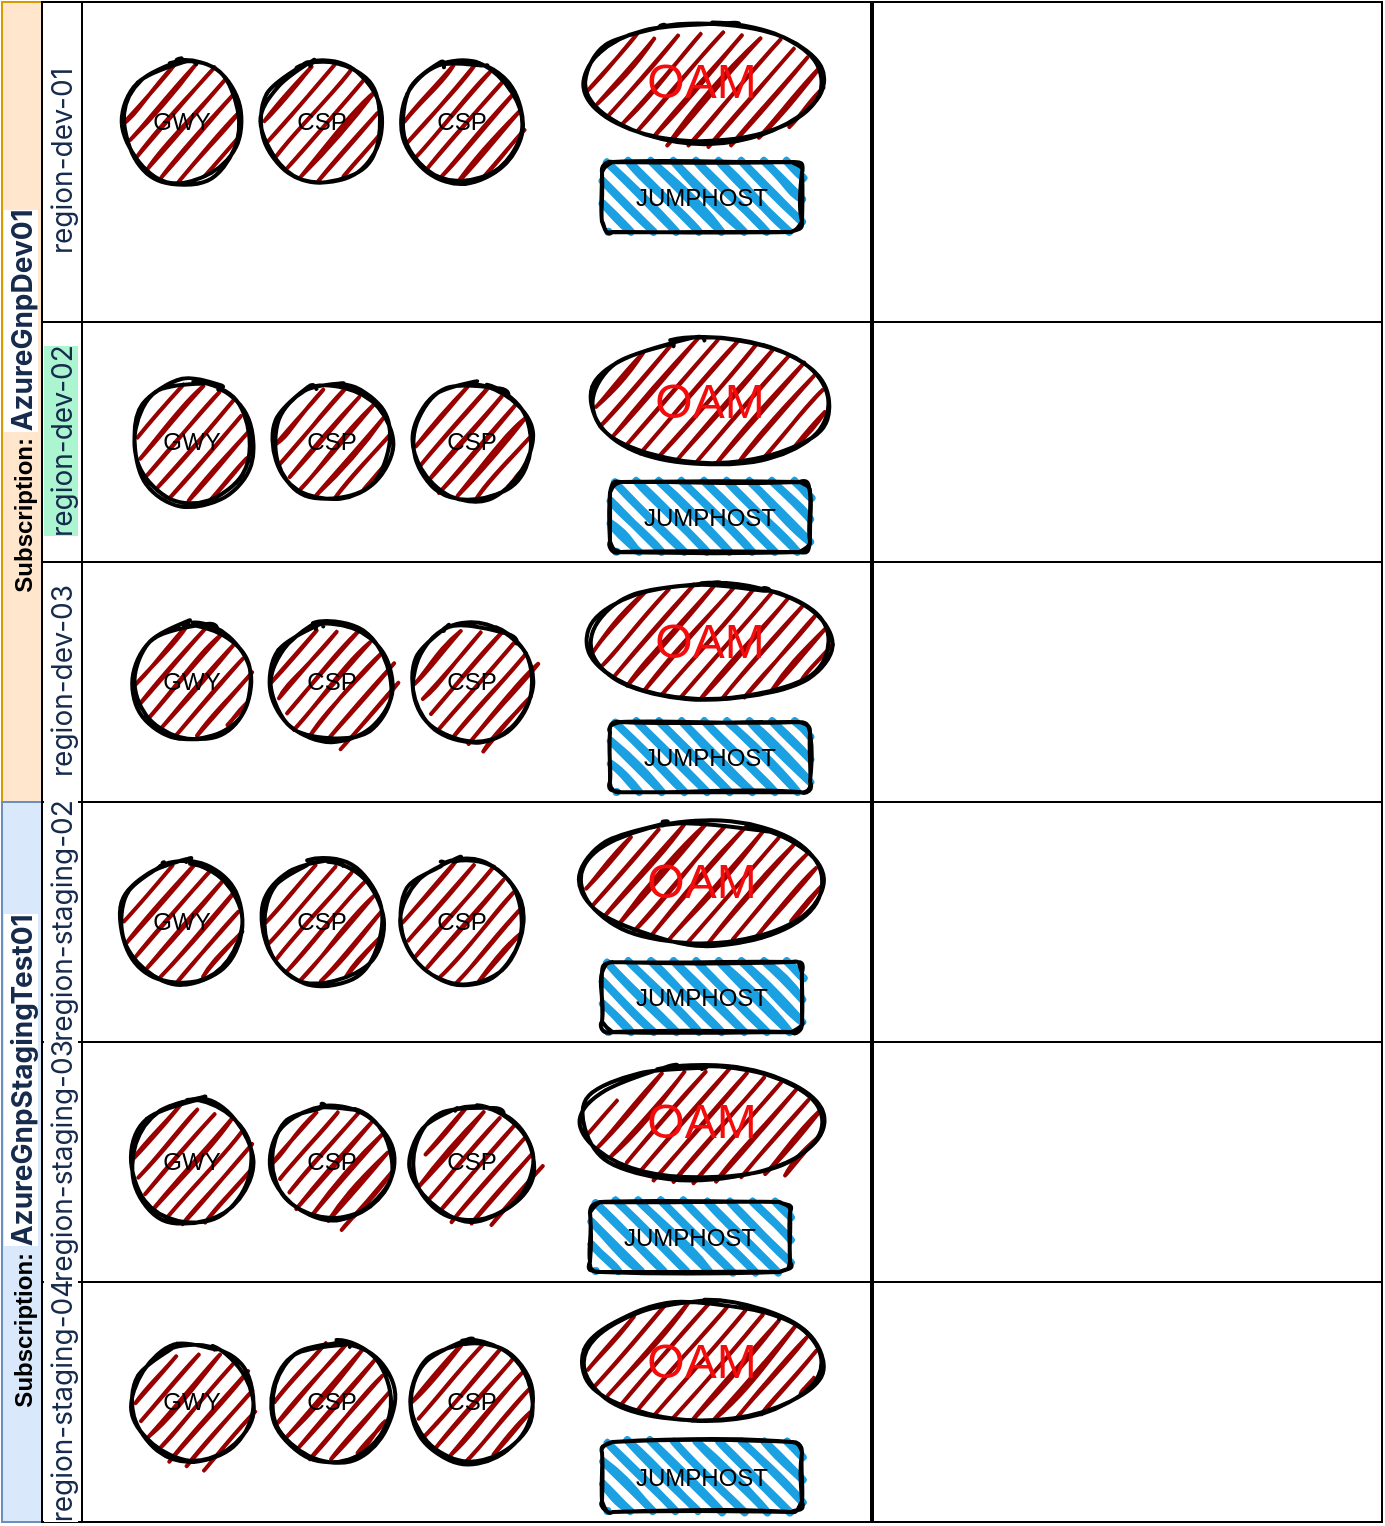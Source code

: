 <mxfile version="24.7.17">
  <diagram id="prtHgNgQTEPvFCAcTncT" name="Page-1">
    <mxGraphModel dx="1430" dy="763" grid="1" gridSize="10" guides="1" tooltips="1" connect="1" arrows="1" fold="1" page="1" pageScale="1" pageWidth="827" pageHeight="1169" math="0" shadow="0">
      <root>
        <mxCell id="0" />
        <mxCell id="1" parent="0" />
        <mxCell id="dNxyNK7c78bLwvsdeMH5-19" value="Subscription:&amp;nbsp;&lt;strong style=&quot;color: rgb(23, 43, 77); font-family: -apple-system, BlinkMacSystemFont, &amp;quot;Segoe UI&amp;quot;, Roboto, Oxygen, Ubuntu, &amp;quot;Fira Sans&amp;quot;, &amp;quot;Droid Sans&amp;quot;, &amp;quot;Helvetica Neue&amp;quot;, sans-serif; font-size: 14px; text-wrap-mode: wrap; background-color: rgb(255, 255, 255);&quot;&gt;AzureGnpDev01&lt;/strong&gt;" style="swimlane;html=1;childLayout=stackLayout;resizeParent=1;resizeParentMax=0;horizontal=0;startSize=20;horizontalStack=0;fillColor=#ffe6cc;strokeColor=#d79b00;" parent="1" vertex="1">
          <mxGeometry x="120" y="120" width="690" height="400" as="geometry" />
        </mxCell>
        <mxCell id="dNxyNK7c78bLwvsdeMH5-20" value="&lt;span style=&quot;color: rgb(23, 43, 77); font-family: -apple-system, BlinkMacSystemFont, &amp;quot;Segoe UI&amp;quot;, Roboto, Oxygen, Ubuntu, &amp;quot;Fira Sans&amp;quot;, &amp;quot;Droid Sans&amp;quot;, &amp;quot;Helvetica Neue&amp;quot;, sans-serif; font-size: 14px; font-weight: 400; text-align: left; text-wrap-mode: wrap; background-color: rgb(255, 255, 255);&quot;&gt;region-dev-01&lt;/span&gt;" style="swimlane;html=1;startSize=20;horizontal=0;" parent="dNxyNK7c78bLwvsdeMH5-19" vertex="1">
          <mxGeometry x="20" width="670" height="160" as="geometry" />
        </mxCell>
        <mxCell id="paLNZTY16HyD8g1cgg1j-2" value="GWY" style="ellipse;whiteSpace=wrap;html=1;strokeWidth=2;fillWeight=2;hachureGap=8;fillColor=#990000;fillStyle=dots;sketch=1;" vertex="1" parent="dNxyNK7c78bLwvsdeMH5-20">
          <mxGeometry x="40" y="30" width="60" height="60" as="geometry" />
        </mxCell>
        <mxCell id="paLNZTY16HyD8g1cgg1j-1" value="&lt;font color=&quot;#f40b0b&quot; style=&quot;font-size: 24px;&quot;&gt;OAM&lt;/font&gt;" style="ellipse;whiteSpace=wrap;html=1;strokeWidth=2;fillWeight=2;hachureGap=8;fillColor=#990000;fillStyle=dots;sketch=1;" vertex="1" parent="dNxyNK7c78bLwvsdeMH5-20">
          <mxGeometry x="270" y="10" width="120" height="60" as="geometry" />
        </mxCell>
        <mxCell id="paLNZTY16HyD8g1cgg1j-3" value="CSP" style="ellipse;whiteSpace=wrap;html=1;strokeWidth=2;fillWeight=2;hachureGap=8;fillColor=#990000;fillStyle=dots;sketch=1;" vertex="1" parent="dNxyNK7c78bLwvsdeMH5-20">
          <mxGeometry x="110" y="30" width="60" height="60" as="geometry" />
        </mxCell>
        <mxCell id="paLNZTY16HyD8g1cgg1j-4" value="CSP" style="ellipse;whiteSpace=wrap;html=1;strokeWidth=2;fillWeight=2;hachureGap=8;fillColor=#990000;fillStyle=dots;sketch=1;" vertex="1" parent="dNxyNK7c78bLwvsdeMH5-20">
          <mxGeometry x="180" y="30" width="60" height="60" as="geometry" />
        </mxCell>
        <mxCell id="paLNZTY16HyD8g1cgg1j-29" value="JUMPHOST" style="rounded=1;whiteSpace=wrap;html=1;strokeWidth=2;fillWeight=4;hachureGap=8;hachureAngle=45;fillColor=#1ba1e2;sketch=1;" vertex="1" parent="dNxyNK7c78bLwvsdeMH5-20">
          <mxGeometry x="280" y="80" width="100" height="35" as="geometry" />
        </mxCell>
        <mxCell id="dNxyNK7c78bLwvsdeMH5-21" value="&lt;span style=&quot;color: rgb(23, 43, 77); font-family: -apple-system, BlinkMacSystemFont, &amp;quot;Segoe UI&amp;quot;, Roboto, Oxygen, Ubuntu, &amp;quot;Fira Sans&amp;quot;, &amp;quot;Droid Sans&amp;quot;, &amp;quot;Helvetica Neue&amp;quot;, sans-serif; font-size: 14px; font-weight: 400; text-align: left; text-wrap-mode: wrap; background-color: rgb(171, 245, 209);&quot;&gt;region-dev-02&lt;/span&gt;" style="swimlane;html=1;startSize=20;horizontal=0;" parent="dNxyNK7c78bLwvsdeMH5-19" vertex="1">
          <mxGeometry x="20" y="160" width="670" height="120" as="geometry" />
        </mxCell>
        <mxCell id="paLNZTY16HyD8g1cgg1j-5" value="GWY" style="ellipse;whiteSpace=wrap;html=1;strokeWidth=2;fillWeight=2;hachureGap=8;fillColor=#990000;fillStyle=dots;sketch=1;" vertex="1" parent="dNxyNK7c78bLwvsdeMH5-21">
          <mxGeometry x="45" y="30" width="60" height="60" as="geometry" />
        </mxCell>
        <mxCell id="paLNZTY16HyD8g1cgg1j-6" value="&lt;font color=&quot;#f40b0b&quot; style=&quot;font-size: 24px;&quot;&gt;OAM&lt;/font&gt;" style="ellipse;whiteSpace=wrap;html=1;strokeWidth=2;fillWeight=2;hachureGap=8;fillColor=#990000;fillStyle=dots;sketch=1;" vertex="1" parent="dNxyNK7c78bLwvsdeMH5-21">
          <mxGeometry x="274" y="10" width="120" height="60" as="geometry" />
        </mxCell>
        <mxCell id="paLNZTY16HyD8g1cgg1j-7" value="CSP" style="ellipse;whiteSpace=wrap;html=1;strokeWidth=2;fillWeight=2;hachureGap=8;fillColor=#990000;fillStyle=dots;sketch=1;" vertex="1" parent="dNxyNK7c78bLwvsdeMH5-21">
          <mxGeometry x="115" y="30" width="60" height="60" as="geometry" />
        </mxCell>
        <mxCell id="paLNZTY16HyD8g1cgg1j-8" value="CSP" style="ellipse;whiteSpace=wrap;html=1;strokeWidth=2;fillWeight=2;hachureGap=8;fillColor=#990000;fillStyle=dots;sketch=1;" vertex="1" parent="dNxyNK7c78bLwvsdeMH5-21">
          <mxGeometry x="185" y="30" width="60" height="60" as="geometry" />
        </mxCell>
        <mxCell id="paLNZTY16HyD8g1cgg1j-30" value="JUMPHOST" style="rounded=1;whiteSpace=wrap;html=1;strokeWidth=2;fillWeight=4;hachureGap=8;hachureAngle=45;fillColor=#1ba1e2;sketch=1;" vertex="1" parent="dNxyNK7c78bLwvsdeMH5-21">
          <mxGeometry x="284" y="80" width="100" height="35" as="geometry" />
        </mxCell>
        <mxCell id="dNxyNK7c78bLwvsdeMH5-22" value="&lt;span style=&quot;color: rgb(23, 43, 77); font-family: -apple-system, BlinkMacSystemFont, &amp;quot;Segoe UI&amp;quot;, Roboto, Oxygen, Ubuntu, &amp;quot;Fira Sans&amp;quot;, &amp;quot;Droid Sans&amp;quot;, &amp;quot;Helvetica Neue&amp;quot;, sans-serif; font-size: 14px; font-weight: 400; text-align: left; text-wrap-mode: wrap; background-color: rgb(255, 255, 255);&quot;&gt;region-dev-03&lt;/span&gt;" style="swimlane;html=1;startSize=20;horizontal=0;" parent="dNxyNK7c78bLwvsdeMH5-19" vertex="1">
          <mxGeometry x="20" y="280" width="670" height="120" as="geometry" />
        </mxCell>
        <mxCell id="paLNZTY16HyD8g1cgg1j-9" value="GWY" style="ellipse;whiteSpace=wrap;html=1;strokeWidth=2;fillWeight=2;hachureGap=8;fillColor=#990000;fillStyle=dots;sketch=1;" vertex="1" parent="dNxyNK7c78bLwvsdeMH5-22">
          <mxGeometry x="45" y="30" width="60" height="60" as="geometry" />
        </mxCell>
        <mxCell id="paLNZTY16HyD8g1cgg1j-10" value="&lt;font color=&quot;#f40b0b&quot; style=&quot;font-size: 24px;&quot;&gt;OAM&lt;/font&gt;" style="ellipse;whiteSpace=wrap;html=1;strokeWidth=2;fillWeight=2;hachureGap=8;fillColor=#990000;fillStyle=dots;sketch=1;" vertex="1" parent="dNxyNK7c78bLwvsdeMH5-22">
          <mxGeometry x="274" y="10" width="120" height="60" as="geometry" />
        </mxCell>
        <mxCell id="paLNZTY16HyD8g1cgg1j-11" value="CSP" style="ellipse;whiteSpace=wrap;html=1;strokeWidth=2;fillWeight=2;hachureGap=8;fillColor=#990000;fillStyle=dots;sketch=1;" vertex="1" parent="dNxyNK7c78bLwvsdeMH5-22">
          <mxGeometry x="115" y="30" width="60" height="60" as="geometry" />
        </mxCell>
        <mxCell id="paLNZTY16HyD8g1cgg1j-12" value="CSP" style="ellipse;whiteSpace=wrap;html=1;strokeWidth=2;fillWeight=2;hachureGap=8;fillColor=#990000;fillStyle=dots;sketch=1;" vertex="1" parent="dNxyNK7c78bLwvsdeMH5-22">
          <mxGeometry x="185" y="30" width="60" height="60" as="geometry" />
        </mxCell>
        <mxCell id="paLNZTY16HyD8g1cgg1j-31" value="JUMPHOST" style="rounded=1;whiteSpace=wrap;html=1;strokeWidth=2;fillWeight=4;hachureGap=8;hachureAngle=45;fillColor=#1ba1e2;sketch=1;" vertex="1" parent="dNxyNK7c78bLwvsdeMH5-22">
          <mxGeometry x="284" y="80" width="100" height="35" as="geometry" />
        </mxCell>
        <mxCell id="paLNZTY16HyD8g1cgg1j-13" value="Subscription:&amp;nbsp;&lt;strong style=&quot;color: rgb(23, 43, 77); font-family: -apple-system, BlinkMacSystemFont, &amp;quot;Segoe UI&amp;quot;, Roboto, Oxygen, Ubuntu, &amp;quot;Fira Sans&amp;quot;, &amp;quot;Droid Sans&amp;quot;, &amp;quot;Helvetica Neue&amp;quot;, sans-serif; font-size: 14px; text-wrap-mode: wrap; background-color: rgb(255, 255, 255);&quot;&gt;AzureGnpStagingTest01&lt;/strong&gt;" style="swimlane;html=1;childLayout=stackLayout;resizeParent=1;resizeParentMax=0;horizontal=0;startSize=20;horizontalStack=0;fillColor=#dae8fc;strokeColor=#6c8ebf;" vertex="1" parent="1">
          <mxGeometry x="120" y="520" width="690" height="360" as="geometry" />
        </mxCell>
        <mxCell id="paLNZTY16HyD8g1cgg1j-14" value="&lt;span style=&quot;color: rgb(23, 43, 77); font-family: -apple-system, BlinkMacSystemFont, &amp;quot;Segoe UI&amp;quot;, Roboto, Oxygen, Ubuntu, &amp;quot;Fira Sans&amp;quot;, &amp;quot;Droid Sans&amp;quot;, &amp;quot;Helvetica Neue&amp;quot;, sans-serif; font-size: 14px; font-weight: 400; text-align: left; text-wrap-mode: wrap; background-color: rgb(255, 255, 255);&quot;&gt;region-staging-02&lt;/span&gt;" style="swimlane;html=1;startSize=20;horizontal=0;" vertex="1" parent="paLNZTY16HyD8g1cgg1j-13">
          <mxGeometry x="20" width="670" height="120" as="geometry" />
        </mxCell>
        <mxCell id="paLNZTY16HyD8g1cgg1j-15" value="GWY" style="ellipse;whiteSpace=wrap;html=1;strokeWidth=2;fillWeight=2;hachureGap=8;fillColor=#990000;fillStyle=dots;sketch=1;" vertex="1" parent="paLNZTY16HyD8g1cgg1j-14">
          <mxGeometry x="40" y="30" width="60" height="60" as="geometry" />
        </mxCell>
        <mxCell id="paLNZTY16HyD8g1cgg1j-16" value="&lt;font color=&quot;#f40b0b&quot; style=&quot;font-size: 24px;&quot;&gt;OAM&lt;/font&gt;" style="ellipse;whiteSpace=wrap;html=1;strokeWidth=2;fillWeight=2;hachureGap=8;fillColor=#990000;fillStyle=dots;sketch=1;" vertex="1" parent="paLNZTY16HyD8g1cgg1j-14">
          <mxGeometry x="270" y="10" width="120" height="60" as="geometry" />
        </mxCell>
        <mxCell id="paLNZTY16HyD8g1cgg1j-17" value="CSP" style="ellipse;whiteSpace=wrap;html=1;strokeWidth=2;fillWeight=2;hachureGap=8;fillColor=#990000;fillStyle=dots;sketch=1;" vertex="1" parent="paLNZTY16HyD8g1cgg1j-14">
          <mxGeometry x="110" y="30" width="60" height="60" as="geometry" />
        </mxCell>
        <mxCell id="paLNZTY16HyD8g1cgg1j-18" value="CSP" style="ellipse;whiteSpace=wrap;html=1;strokeWidth=2;fillWeight=2;hachureGap=8;fillColor=#990000;fillStyle=dots;sketch=1;" vertex="1" parent="paLNZTY16HyD8g1cgg1j-14">
          <mxGeometry x="180" y="30" width="60" height="60" as="geometry" />
        </mxCell>
        <mxCell id="paLNZTY16HyD8g1cgg1j-32" value="JUMPHOST" style="rounded=1;whiteSpace=wrap;html=1;strokeWidth=2;fillWeight=4;hachureGap=8;hachureAngle=45;fillColor=#1ba1e2;sketch=1;" vertex="1" parent="paLNZTY16HyD8g1cgg1j-14">
          <mxGeometry x="280" y="80" width="100" height="35" as="geometry" />
        </mxCell>
        <mxCell id="paLNZTY16HyD8g1cgg1j-19" value="&lt;span style=&quot;color: rgb(23, 43, 77); font-family: -apple-system, BlinkMacSystemFont, &amp;quot;Segoe UI&amp;quot;, Roboto, Oxygen, Ubuntu, &amp;quot;Fira Sans&amp;quot;, &amp;quot;Droid Sans&amp;quot;, &amp;quot;Helvetica Neue&amp;quot;, sans-serif; font-size: 14px; font-weight: 400; text-align: left; text-wrap-mode: wrap; background-color: rgb(255, 255, 255);&quot;&gt;region-staging-03&lt;/span&gt;" style="swimlane;html=1;startSize=20;horizontal=0;" vertex="1" parent="paLNZTY16HyD8g1cgg1j-13">
          <mxGeometry x="20" y="120" width="670" height="120" as="geometry" />
        </mxCell>
        <mxCell id="paLNZTY16HyD8g1cgg1j-20" value="GWY" style="ellipse;whiteSpace=wrap;html=1;strokeWidth=2;fillWeight=2;hachureGap=8;fillColor=#990000;fillStyle=dots;sketch=1;" vertex="1" parent="paLNZTY16HyD8g1cgg1j-19">
          <mxGeometry x="45" y="30" width="60" height="60" as="geometry" />
        </mxCell>
        <mxCell id="paLNZTY16HyD8g1cgg1j-21" value="&lt;font color=&quot;#f40b0b&quot; style=&quot;font-size: 24px;&quot;&gt;OAM&lt;/font&gt;" style="ellipse;whiteSpace=wrap;html=1;strokeWidth=2;fillWeight=2;hachureGap=8;fillColor=#990000;fillStyle=dots;sketch=1;" vertex="1" parent="paLNZTY16HyD8g1cgg1j-19">
          <mxGeometry x="270" y="10" width="120" height="60" as="geometry" />
        </mxCell>
        <mxCell id="paLNZTY16HyD8g1cgg1j-22" value="CSP" style="ellipse;whiteSpace=wrap;html=1;strokeWidth=2;fillWeight=2;hachureGap=8;fillColor=#990000;fillStyle=dots;sketch=1;" vertex="1" parent="paLNZTY16HyD8g1cgg1j-19">
          <mxGeometry x="115" y="30" width="60" height="60" as="geometry" />
        </mxCell>
        <mxCell id="paLNZTY16HyD8g1cgg1j-23" value="CSP" style="ellipse;whiteSpace=wrap;html=1;strokeWidth=2;fillWeight=2;hachureGap=8;fillColor=#990000;fillStyle=dots;sketch=1;" vertex="1" parent="paLNZTY16HyD8g1cgg1j-19">
          <mxGeometry x="185" y="30" width="60" height="60" as="geometry" />
        </mxCell>
        <mxCell id="paLNZTY16HyD8g1cgg1j-33" value="JUMPHOST" style="rounded=1;whiteSpace=wrap;html=1;strokeWidth=2;fillWeight=4;hachureGap=8;hachureAngle=45;fillColor=#1ba1e2;sketch=1;" vertex="1" parent="paLNZTY16HyD8g1cgg1j-19">
          <mxGeometry x="274" y="80" width="100" height="35" as="geometry" />
        </mxCell>
        <mxCell id="paLNZTY16HyD8g1cgg1j-24" value="&lt;span style=&quot;color: rgb(23, 43, 77); font-family: -apple-system, BlinkMacSystemFont, &amp;quot;Segoe UI&amp;quot;, Roboto, Oxygen, Ubuntu, &amp;quot;Fira Sans&amp;quot;, &amp;quot;Droid Sans&amp;quot;, &amp;quot;Helvetica Neue&amp;quot;, sans-serif; font-size: 14px; font-weight: 400; text-align: left; text-wrap-mode: wrap; background-color: rgb(255, 255, 255);&quot;&gt;region-staging-04&lt;/span&gt;" style="swimlane;html=1;startSize=20;horizontal=0;" vertex="1" parent="paLNZTY16HyD8g1cgg1j-13">
          <mxGeometry x="20" y="240" width="670" height="120" as="geometry" />
        </mxCell>
        <mxCell id="paLNZTY16HyD8g1cgg1j-25" value="GWY" style="ellipse;whiteSpace=wrap;html=1;strokeWidth=2;fillWeight=2;hachureGap=8;fillColor=#990000;fillStyle=dots;sketch=1;" vertex="1" parent="paLNZTY16HyD8g1cgg1j-24">
          <mxGeometry x="45" y="30" width="60" height="60" as="geometry" />
        </mxCell>
        <mxCell id="paLNZTY16HyD8g1cgg1j-26" value="&lt;font color=&quot;#f40b0b&quot; style=&quot;font-size: 24px;&quot;&gt;OAM&lt;/font&gt;" style="ellipse;whiteSpace=wrap;html=1;strokeWidth=2;fillWeight=2;hachureGap=8;fillColor=#990000;fillStyle=dots;sketch=1;" vertex="1" parent="paLNZTY16HyD8g1cgg1j-24">
          <mxGeometry x="270" y="10" width="120" height="60" as="geometry" />
        </mxCell>
        <mxCell id="paLNZTY16HyD8g1cgg1j-27" value="CSP" style="ellipse;whiteSpace=wrap;html=1;strokeWidth=2;fillWeight=2;hachureGap=8;fillColor=#990000;fillStyle=dots;sketch=1;" vertex="1" parent="paLNZTY16HyD8g1cgg1j-24">
          <mxGeometry x="115" y="30" width="60" height="60" as="geometry" />
        </mxCell>
        <mxCell id="paLNZTY16HyD8g1cgg1j-28" value="CSP" style="ellipse;whiteSpace=wrap;html=1;strokeWidth=2;fillWeight=2;hachureGap=8;fillColor=#990000;fillStyle=dots;sketch=1;" vertex="1" parent="paLNZTY16HyD8g1cgg1j-24">
          <mxGeometry x="185" y="30" width="60" height="60" as="geometry" />
        </mxCell>
        <mxCell id="paLNZTY16HyD8g1cgg1j-34" value="JUMPHOST" style="rounded=1;whiteSpace=wrap;html=1;strokeWidth=2;fillWeight=4;hachureGap=8;hachureAngle=45;fillColor=#1ba1e2;sketch=1;" vertex="1" parent="paLNZTY16HyD8g1cgg1j-24">
          <mxGeometry x="280" y="80" width="100" height="35" as="geometry" />
        </mxCell>
        <mxCell id="paLNZTY16HyD8g1cgg1j-37" value="" style="line;strokeWidth=2;direction=south;html=1;" vertex="1" parent="paLNZTY16HyD8g1cgg1j-24">
          <mxGeometry x="410" y="-640" width="10" height="760" as="geometry" />
        </mxCell>
      </root>
    </mxGraphModel>
  </diagram>
</mxfile>
